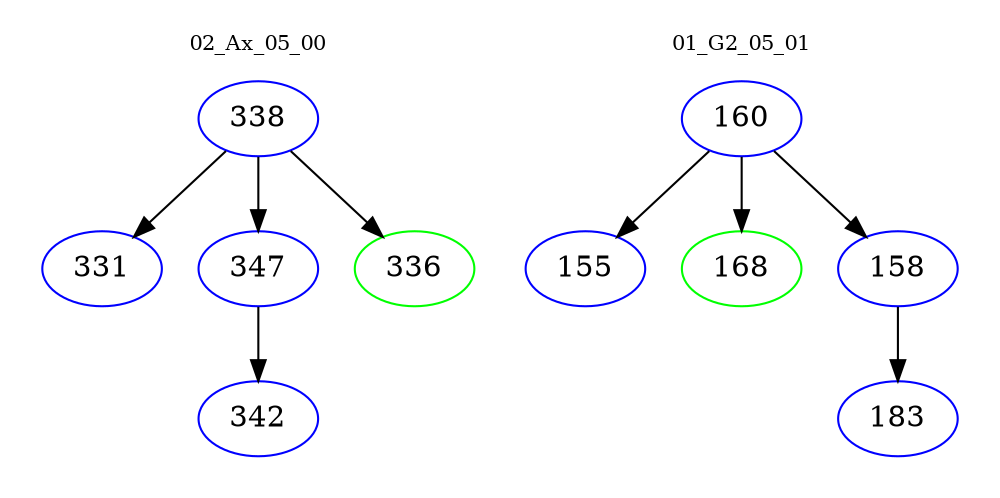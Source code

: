 digraph{
subgraph cluster_0 {
color = white
label = "02_Ax_05_00";
fontsize=10;
T0_338 [label="338", color="blue"]
T0_338 -> T0_331 [color="black"]
T0_331 [label="331", color="blue"]
T0_338 -> T0_347 [color="black"]
T0_347 [label="347", color="blue"]
T0_347 -> T0_342 [color="black"]
T0_342 [label="342", color="blue"]
T0_338 -> T0_336 [color="black"]
T0_336 [label="336", color="green"]
}
subgraph cluster_1 {
color = white
label = "01_G2_05_01";
fontsize=10;
T1_160 [label="160", color="blue"]
T1_160 -> T1_155 [color="black"]
T1_155 [label="155", color="blue"]
T1_160 -> T1_168 [color="black"]
T1_168 [label="168", color="green"]
T1_160 -> T1_158 [color="black"]
T1_158 [label="158", color="blue"]
T1_158 -> T1_183 [color="black"]
T1_183 [label="183", color="blue"]
}
}

